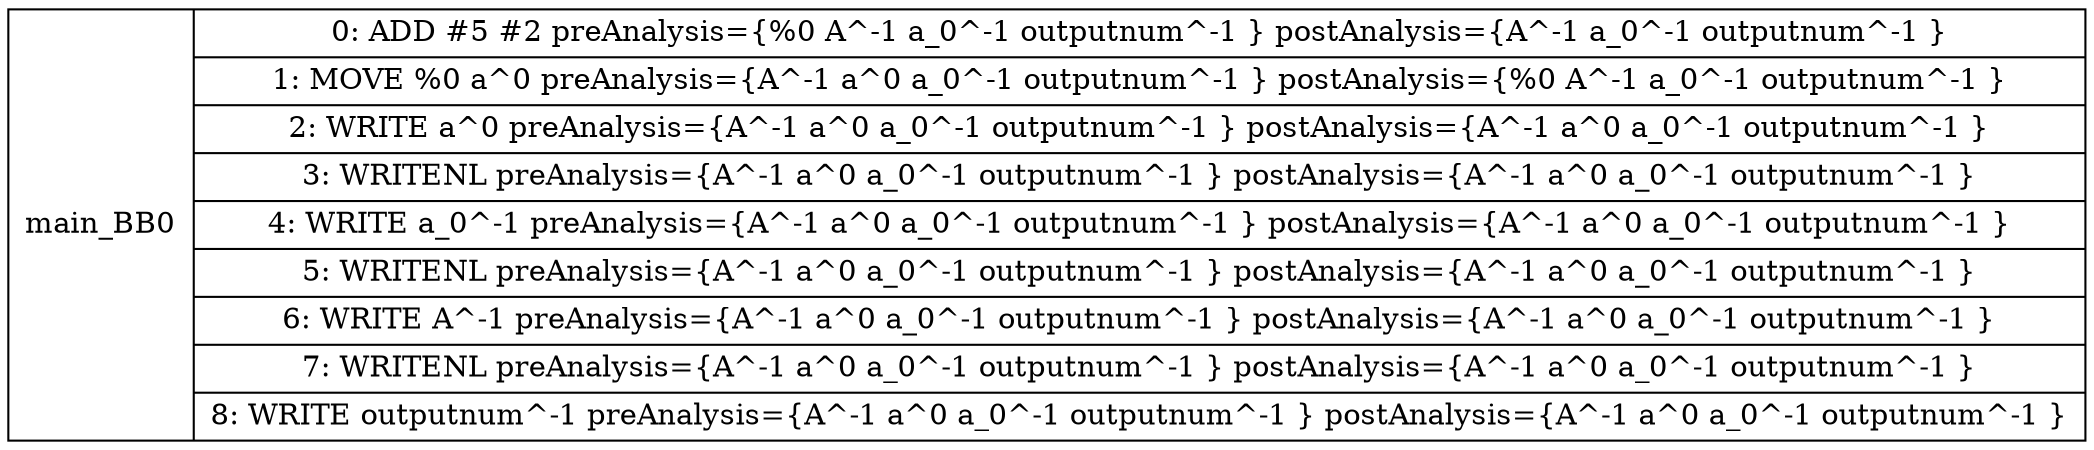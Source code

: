 diGraph G { 
main_BB0 [shape=record, label="<b>main_BB0| {0: ADD #5 #2 preAnalysis=\{%0 A^-1 a_0^-1 outputnum^-1 \} postAnalysis=\{A^-1 a_0^-1 outputnum^-1 \}|1: MOVE %0 a^0 preAnalysis=\{A^-1 a^0 a_0^-1 outputnum^-1 \} postAnalysis=\{%0 A^-1 a_0^-1 outputnum^-1 \}|2: WRITE a^0 preAnalysis=\{A^-1 a^0 a_0^-1 outputnum^-1 \} postAnalysis=\{A^-1 a^0 a_0^-1 outputnum^-1 \}|3: WRITENL  preAnalysis=\{A^-1 a^0 a_0^-1 outputnum^-1 \} postAnalysis=\{A^-1 a^0 a_0^-1 outputnum^-1 \}|4: WRITE a_0^-1 preAnalysis=\{A^-1 a^0 a_0^-1 outputnum^-1 \} postAnalysis=\{A^-1 a^0 a_0^-1 outputnum^-1 \}|5: WRITENL  preAnalysis=\{A^-1 a^0 a_0^-1 outputnum^-1 \} postAnalysis=\{A^-1 a^0 a_0^-1 outputnum^-1 \}|6: WRITE A^-1 preAnalysis=\{A^-1 a^0 a_0^-1 outputnum^-1 \} postAnalysis=\{A^-1 a^0 a_0^-1 outputnum^-1 \}|7: WRITENL  preAnalysis=\{A^-1 a^0 a_0^-1 outputnum^-1 \} postAnalysis=\{A^-1 a^0 a_0^-1 outputnum^-1 \}|8: WRITE outputnum^-1 preAnalysis=\{A^-1 a^0 a_0^-1 outputnum^-1 \} postAnalysis=\{A^-1 a^0 a_0^-1 outputnum^-1 \}}"];



}